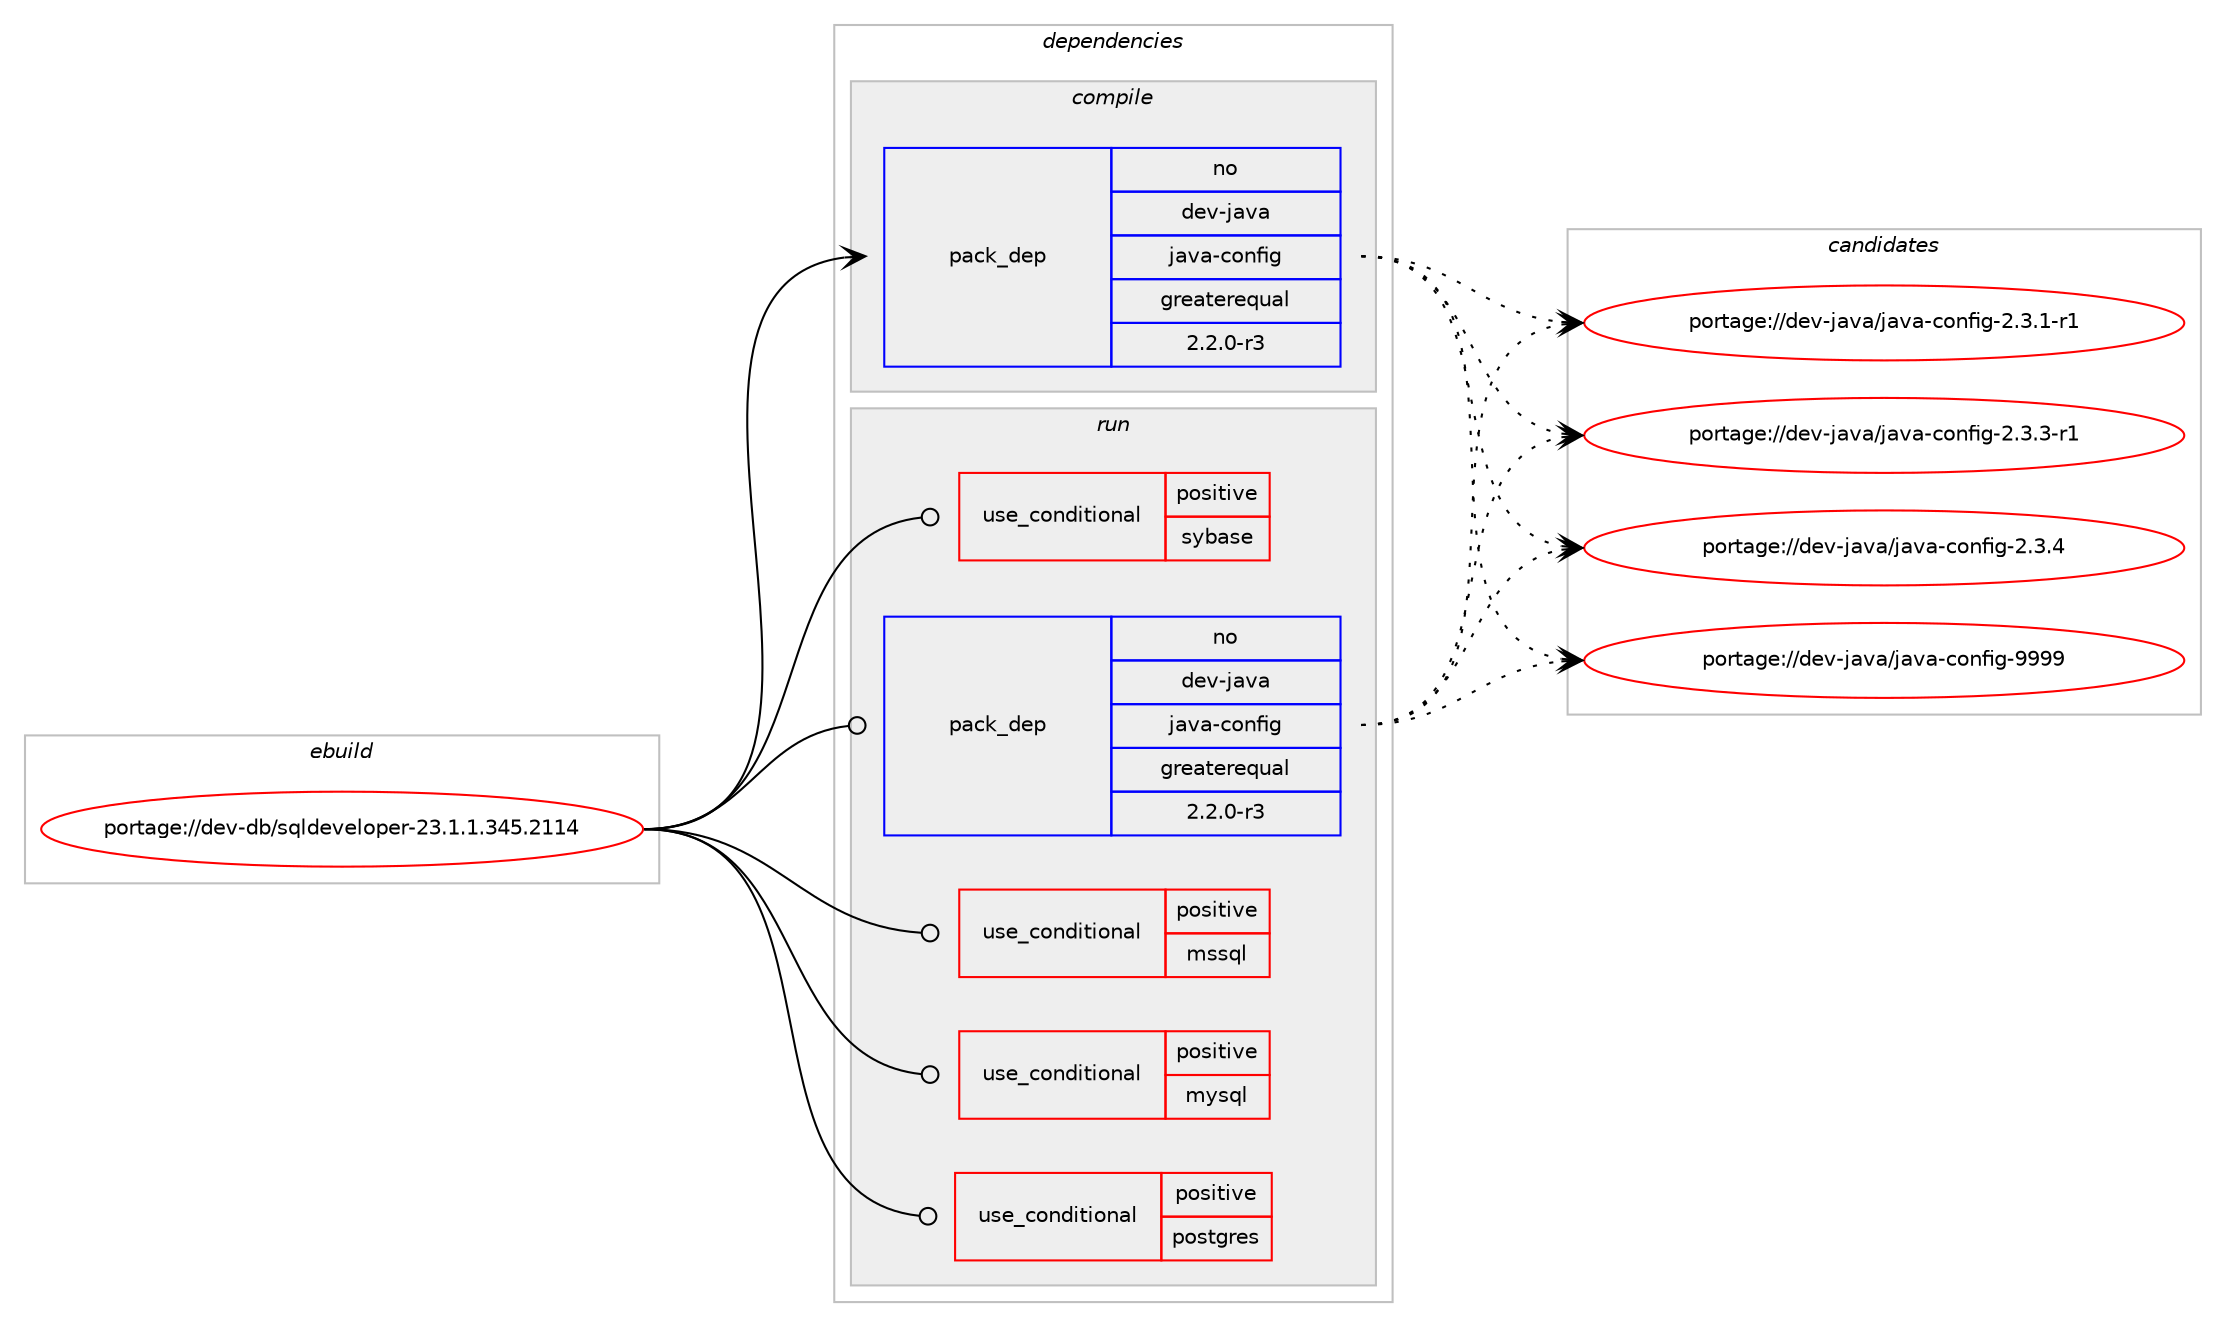 digraph prolog {

# *************
# Graph options
# *************

newrank=true;
concentrate=true;
compound=true;
graph [rankdir=LR,fontname=Helvetica,fontsize=10,ranksep=1.5];#, ranksep=2.5, nodesep=0.2];
edge  [arrowhead=vee];
node  [fontname=Helvetica,fontsize=10];

# **********
# The ebuild
# **********

subgraph cluster_leftcol {
color=gray;
rank=same;
label=<<i>ebuild</i>>;
id [label="portage://dev-db/sqldeveloper-23.1.1.345.2114", color=red, width=4, href="../dev-db/sqldeveloper-23.1.1.345.2114.svg"];
}

# ****************
# The dependencies
# ****************

subgraph cluster_midcol {
color=gray;
label=<<i>dependencies</i>>;
subgraph cluster_compile {
fillcolor="#eeeeee";
style=filled;
label=<<i>compile</i>>;
subgraph pack13007 {
dependency32216 [label=<<TABLE BORDER="0" CELLBORDER="1" CELLSPACING="0" CELLPADDING="4" WIDTH="220"><TR><TD ROWSPAN="6" CELLPADDING="30">pack_dep</TD></TR><TR><TD WIDTH="110">no</TD></TR><TR><TD>dev-java</TD></TR><TR><TD>java-config</TD></TR><TR><TD>greaterequal</TD></TR><TR><TD>2.2.0-r3</TD></TR></TABLE>>, shape=none, color=blue];
}
id:e -> dependency32216:w [weight=20,style="solid",arrowhead="vee"];
}
subgraph cluster_compileandrun {
fillcolor="#eeeeee";
style=filled;
label=<<i>compile and run</i>>;
}
subgraph cluster_run {
fillcolor="#eeeeee";
style=filled;
label=<<i>run</i>>;
subgraph cond18292 {
dependency32217 [label=<<TABLE BORDER="0" CELLBORDER="1" CELLSPACING="0" CELLPADDING="4"><TR><TD ROWSPAN="3" CELLPADDING="10">use_conditional</TD></TR><TR><TD>positive</TD></TR><TR><TD>mssql</TD></TR></TABLE>>, shape=none, color=red];
# *** BEGIN UNKNOWN DEPENDENCY TYPE (TODO) ***
# dependency32217 -> package_dependency(portage://dev-db/sqldeveloper-23.1.1.345.2114,run,no,dev-java,jtds,none,[,,],[slot(1.3)],[])
# *** END UNKNOWN DEPENDENCY TYPE (TODO) ***

}
id:e -> dependency32217:w [weight=20,style="solid",arrowhead="odot"];
subgraph cond18293 {
dependency32218 [label=<<TABLE BORDER="0" CELLBORDER="1" CELLSPACING="0" CELLPADDING="4"><TR><TD ROWSPAN="3" CELLPADDING="10">use_conditional</TD></TR><TR><TD>positive</TD></TR><TR><TD>mysql</TD></TR></TABLE>>, shape=none, color=red];
# *** BEGIN UNKNOWN DEPENDENCY TYPE (TODO) ***
# dependency32218 -> package_dependency(portage://dev-db/sqldeveloper-23.1.1.345.2114,run,no,dev-java,jdbc-mysql,none,[,,],[slot(0)],[])
# *** END UNKNOWN DEPENDENCY TYPE (TODO) ***

}
id:e -> dependency32218:w [weight=20,style="solid",arrowhead="odot"];
subgraph cond18294 {
dependency32219 [label=<<TABLE BORDER="0" CELLBORDER="1" CELLSPACING="0" CELLPADDING="4"><TR><TD ROWSPAN="3" CELLPADDING="10">use_conditional</TD></TR><TR><TD>positive</TD></TR><TR><TD>postgres</TD></TR></TABLE>>, shape=none, color=red];
# *** BEGIN UNKNOWN DEPENDENCY TYPE (TODO) ***
# dependency32219 -> package_dependency(portage://dev-db/sqldeveloper-23.1.1.345.2114,run,no,dev-java,jdbc-postgresql,none,[,,],[slot(0)],[])
# *** END UNKNOWN DEPENDENCY TYPE (TODO) ***

}
id:e -> dependency32219:w [weight=20,style="solid",arrowhead="odot"];
subgraph cond18295 {
dependency32220 [label=<<TABLE BORDER="0" CELLBORDER="1" CELLSPACING="0" CELLPADDING="4"><TR><TD ROWSPAN="3" CELLPADDING="10">use_conditional</TD></TR><TR><TD>positive</TD></TR><TR><TD>sybase</TD></TR></TABLE>>, shape=none, color=red];
# *** BEGIN UNKNOWN DEPENDENCY TYPE (TODO) ***
# dependency32220 -> package_dependency(portage://dev-db/sqldeveloper-23.1.1.345.2114,run,no,dev-java,jtds,none,[,,],[slot(1.3)],[])
# *** END UNKNOWN DEPENDENCY TYPE (TODO) ***

}
id:e -> dependency32220:w [weight=20,style="solid",arrowhead="odot"];
subgraph pack13008 {
dependency32221 [label=<<TABLE BORDER="0" CELLBORDER="1" CELLSPACING="0" CELLPADDING="4" WIDTH="220"><TR><TD ROWSPAN="6" CELLPADDING="30">pack_dep</TD></TR><TR><TD WIDTH="110">no</TD></TR><TR><TD>dev-java</TD></TR><TR><TD>java-config</TD></TR><TR><TD>greaterequal</TD></TR><TR><TD>2.2.0-r3</TD></TR></TABLE>>, shape=none, color=blue];
}
id:e -> dependency32221:w [weight=20,style="solid",arrowhead="odot"];
# *** BEGIN UNKNOWN DEPENDENCY TYPE (TODO) ***
# id -> package_dependency(portage://dev-db/sqldeveloper-23.1.1.345.2114,run,no,dev-java,openjdk,none,[,,],[slot(11)],[use(enable(javafx),none)])
# *** END UNKNOWN DEPENDENCY TYPE (TODO) ***

# *** BEGIN UNKNOWN DEPENDENCY TYPE (TODO) ***
# id -> package_dependency(portage://dev-db/sqldeveloper-23.1.1.345.2114,run,no,virtual,jre,none,[,,],[slot(11)],[])
# *** END UNKNOWN DEPENDENCY TYPE (TODO) ***

}
}

# **************
# The candidates
# **************

subgraph cluster_choices {
rank=same;
color=gray;
label=<<i>candidates</i>>;

subgraph choice13007 {
color=black;
nodesep=1;
choice10010111845106971189747106971189745991111101021051034550465146494511449 [label="portage://dev-java/java-config-2.3.1-r1", color=red, width=4,href="../dev-java/java-config-2.3.1-r1.svg"];
choice10010111845106971189747106971189745991111101021051034550465146514511449 [label="portage://dev-java/java-config-2.3.3-r1", color=red, width=4,href="../dev-java/java-config-2.3.3-r1.svg"];
choice1001011184510697118974710697118974599111110102105103455046514652 [label="portage://dev-java/java-config-2.3.4", color=red, width=4,href="../dev-java/java-config-2.3.4.svg"];
choice10010111845106971189747106971189745991111101021051034557575757 [label="portage://dev-java/java-config-9999", color=red, width=4,href="../dev-java/java-config-9999.svg"];
dependency32216:e -> choice10010111845106971189747106971189745991111101021051034550465146494511449:w [style=dotted,weight="100"];
dependency32216:e -> choice10010111845106971189747106971189745991111101021051034550465146514511449:w [style=dotted,weight="100"];
dependency32216:e -> choice1001011184510697118974710697118974599111110102105103455046514652:w [style=dotted,weight="100"];
dependency32216:e -> choice10010111845106971189747106971189745991111101021051034557575757:w [style=dotted,weight="100"];
}
subgraph choice13008 {
color=black;
nodesep=1;
choice10010111845106971189747106971189745991111101021051034550465146494511449 [label="portage://dev-java/java-config-2.3.1-r1", color=red, width=4,href="../dev-java/java-config-2.3.1-r1.svg"];
choice10010111845106971189747106971189745991111101021051034550465146514511449 [label="portage://dev-java/java-config-2.3.3-r1", color=red, width=4,href="../dev-java/java-config-2.3.3-r1.svg"];
choice1001011184510697118974710697118974599111110102105103455046514652 [label="portage://dev-java/java-config-2.3.4", color=red, width=4,href="../dev-java/java-config-2.3.4.svg"];
choice10010111845106971189747106971189745991111101021051034557575757 [label="portage://dev-java/java-config-9999", color=red, width=4,href="../dev-java/java-config-9999.svg"];
dependency32221:e -> choice10010111845106971189747106971189745991111101021051034550465146494511449:w [style=dotted,weight="100"];
dependency32221:e -> choice10010111845106971189747106971189745991111101021051034550465146514511449:w [style=dotted,weight="100"];
dependency32221:e -> choice1001011184510697118974710697118974599111110102105103455046514652:w [style=dotted,weight="100"];
dependency32221:e -> choice10010111845106971189747106971189745991111101021051034557575757:w [style=dotted,weight="100"];
}
}

}

